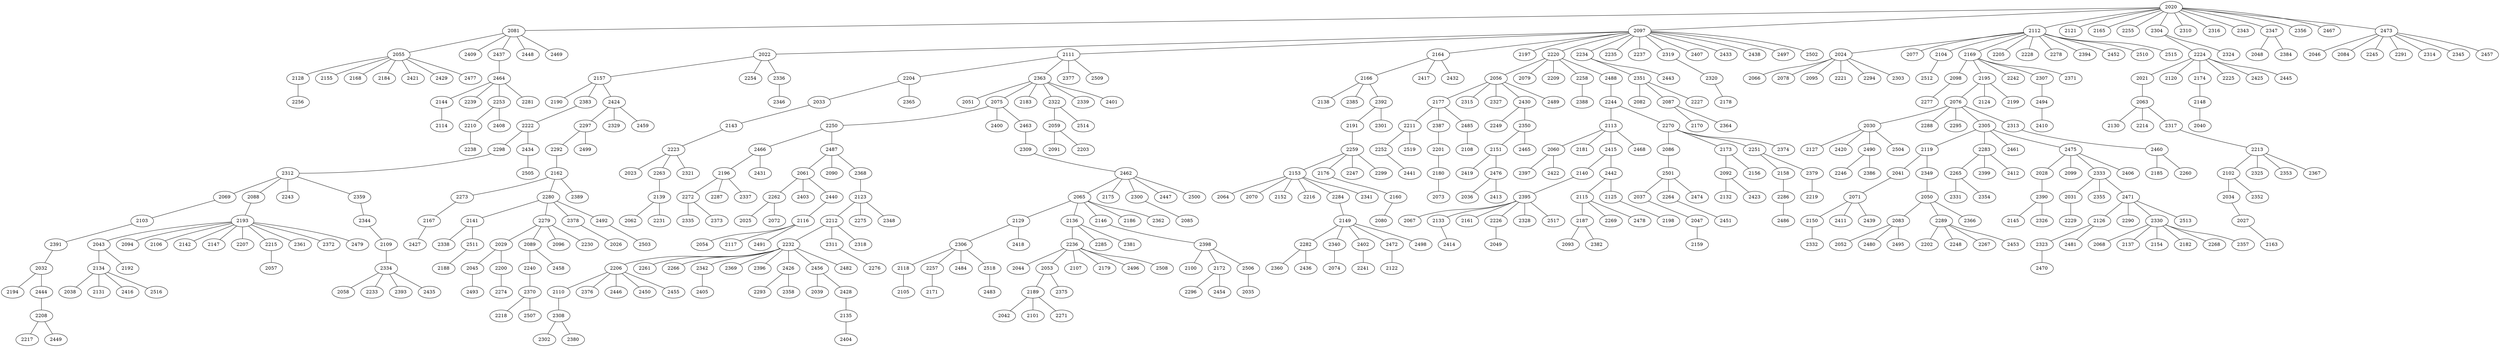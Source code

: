 graph {
    2020 [COORDINATE_X=0.824978080610904,COORDINATE_Y=0.19206804444143988,]
    2081 [COORDINATE_X=0.7980863003405518,COORDINATE_Y=0.14397339275324328,]
    2097 [COORDINATE_X=0.7326604422560642,COORDINATE_Y=0.16112506546091077,]
    2112 [COORDINATE_X=0.8864356554703315,COORDINATE_Y=0.2335740159374755,]
    2121 [COORDINATE_X=0.8019771681291734,COORDINATE_Y=0.19699986728417196,]
    2165 [COORDINATE_X=0.7904399886107976,COORDINATE_Y=0.14052757991329456,]
    2255 [COORDINATE_X=0.812473647774904,COORDINATE_Y=0.17187014926479927,]
    2304 [COORDINATE_X=0.840740278755387,COORDINATE_Y=0.2570955358284056,]
    2310 [COORDINATE_X=0.7319217818208607,COORDINATE_Y=0.1668819169422635,]
    2316 [COORDINATE_X=0.7739894974411128,COORDINATE_Y=0.1785312545446679,]
    2343 [COORDINATE_X=0.8438149243228766,COORDINATE_Y=0.1935512048927125,]
    2347 [COORDINATE_X=0.8287229625302525,COORDINATE_Y=0.1555577005806883,]
    2356 [COORDINATE_X=0.7568170906684136,COORDINATE_Y=0.16083629005874478,]
    2467 [COORDINATE_X=0.8376968661635453,COORDINATE_Y=0.2312944822603863,]
    2473 [COORDINATE_X=0.8651949931514337,COORDINATE_Y=0.11198656936052154,]
    2055 [COORDINATE_X=0.7495889515805438,COORDINATE_Y=0.08002410744349486,]
    2409 [COORDINATE_X=0.7625566693482122,COORDINATE_Y=0.11295226194239816,]
    2437 [COORDINATE_X=0.7104668926872901,COORDINATE_Y=0.1179910125751803,]
    2448 [COORDINATE_X=0.8724389600209349,COORDINATE_Y=0.08641667394317576,]
    2469 [COORDINATE_X=0.7388897771825154,COORDINATE_Y=0.06451952720956688,]
    2022 [COORDINATE_X=0.7285856011497909,COORDINATE_Y=0.2250503081632288,]
    2111 [COORDINATE_X=0.6787212561456472,COORDINATE_Y=0.2348378763589386,]
    2164 [COORDINATE_X=0.7277357032787173,COORDINATE_Y=0.26004807448546763,]
    2197 [COORDINATE_X=0.6927796122218604,COORDINATE_Y=0.13477397524041068,]
    2220 [COORDINATE_X=0.6409875939283305,COORDINATE_Y=0.19230079643563192,]
    2234 [COORDINATE_X=0.6687545612620834,COORDINATE_Y=0.08966909274992119,]
    2235 [COORDINATE_X=0.6714965832609352,COORDINATE_Y=0.229121489504875,]
    2237 [COORDINATE_X=0.7243481792000704,COORDINATE_Y=0.2316778845962607,]
    2319 [COORDINATE_X=0.6770958672362576,COORDINATE_Y=0.24094323826146635,]
    2407 [COORDINATE_X=0.671381937219831,COORDINATE_Y=0.13552339770735666,]
    2433 [COORDINATE_X=0.7042381124386381,COORDINATE_Y=0.19038818814835712,]
    2438 [COORDINATE_X=0.6464662244074917,COORDINATE_Y=0.11056989425541619,]
    2497 [COORDINATE_X=0.7206562119419904,COORDINATE_Y=0.2386730298724734,]
    2502 [COORDINATE_X=0.657881044008055,COORDINATE_Y=0.14577090604843013,]
    2024 [COORDINATE_X=0.9193702983636837,COORDINATE_Y=0.14780583271330505,]
    2077 [COORDINATE_X=0.9247600687477832,COORDINATE_Y=0.16271241865170882,]
    2104 [COORDINATE_X=0.9576065790507373,COORDINATE_Y=0.192007649269606,]
    2169 [COORDINATE_X=0.8866184271086263,COORDINATE_Y=0.32207371863680867,]
    2205 [COORDINATE_X=0.8883035070373305,COORDINATE_Y=0.31507478525026755,]
    2228 [COORDINATE_X=0.9622485287382397,COORDINATE_Y=0.18019088488382018,]
    2278 [COORDINATE_X=0.9194543157179103,COORDINATE_Y=0.3116129207267624,]
    2394 [COORDINATE_X=0.8923730528649175,COORDINATE_Y=0.2699235083363811,]
    2452 [COORDINATE_X=0.9803200256591658,COORDINATE_Y=0.22887126926449974,]
    2510 [COORDINATE_X=0.9366372492943286,COORDINATE_Y=0.31502784781483706,]
    2515 [COORDINATE_X=0.9452011183325024,COORDINATE_Y=0.20213692116963544,]
    2224 [COORDINATE_X=0.8375210251243578,COORDINATE_Y=0.35132661184357383,]
    2324 [COORDINATE_X=0.8268366768141723,COORDINATE_Y=0.3154937629914518,]
    2048 [COORDINATE_X=0.9134862654911599,COORDINATE_Y=0.11260098749216152,]
    2384 [COORDINATE_X=0.8709651504743371,COORDINATE_Y=0.07081109076094672,]
    2046 [COORDINATE_X=0.9067672588782476,COORDINATE_Y=0.07554046560107075,]
    2084 [COORDINATE_X=0.9143661657979018,COORDINATE_Y=0.09484266209094594,]
    2245 [COORDINATE_X=0.9241875254531143,COORDINATE_Y=0.0433887170154017,]
    2291 [COORDINATE_X=0.8092589591645191,COORDINATE_Y=0.029963265289712493,]
    2314 [COORDINATE_X=0.9454725079578753,COORDINATE_Y=0.11084565059555518,]
    2345 [COORDINATE_X=0.9371480819267477,COORDINATE_Y=0.09879664388980003,]
    2457 [COORDINATE_X=0.9408083314842931,COORDINATE_Y=0.1276388519948095,]
    2128 [COORDINATE_X=0.670535821713779,COORDINATE_Y=0.07965577741382435,]
    2155 [COORDINATE_X=0.7166287909924353,COORDINATE_Y=0.014075719313188295,]
    2168 [COORDINATE_X=0.6930657884437421,COORDINATE_Y=0.05514259460240645,]
    2184 [COORDINATE_X=0.7472174442627202,COORDINATE_Y=0.013106901861968168,]
    2421 [COORDINATE_X=0.6998359753320907,COORDINATE_Y=0.027336839616778574,]
    2429 [COORDINATE_X=0.7767956859445967,COORDINATE_Y=0.010436293895722981,]
    2477 [COORDINATE_X=0.7679670661333232,COORDINATE_Y=0.013605716786166733,]
    2464 [COORDINATE_X=0.6305958386067495,COORDINATE_Y=0.08409161236193097,]
    2157 [COORDINATE_X=0.6440169834402918,COORDINATE_Y=0.2761912664354531,]
    2254 [COORDINATE_X=0.6524868918784432,COORDINATE_Y=0.23888748153312744,]
    2336 [COORDINATE_X=0.6918275826673652,COORDINATE_Y=0.26643919603438104,]
    2204 [COORDINATE_X=0.6083181091676676,COORDINATE_Y=0.1966535316116842,]
    2363 [COORDINATE_X=0.6341879956941296,COORDINATE_Y=0.3027331876354612,]
    2377 [COORDINATE_X=0.6293412084078309,COORDINATE_Y=0.20455660334707382,]
    2509 [COORDINATE_X=0.621888715114721,COORDINATE_Y=0.16930751727037174,]
    2166 [COORDINATE_X=0.7299496178414101,COORDINATE_Y=0.3437333668513951,]
    2417 [COORDINATE_X=0.710771967618588,COORDINATE_Y=0.3380712740040672,]
    2432 [COORDINATE_X=0.7355709682306114,COORDINATE_Y=0.34454121818954986,]
    2056 [COORDINATE_X=0.5619602149248463,COORDINATE_Y=0.21342594931315428,]
    2079 [COORDINATE_X=0.5824303965073099,COORDINATE_Y=0.11706925466553131,]
    2209 [COORDINATE_X=0.5774176797378392,COORDINATE_Y=0.1249606601757497,]
    2258 [COORDINATE_X=0.5780383683763927,COORDINATE_Y=0.16560274659013074,]
    2488 [COORDINATE_X=0.5443026870371047,COORDINATE_Y=0.1691085561571427,]
    2351 [COORDINATE_X=0.5750337243289436,COORDINATE_Y=0.0650829333610573,]
    2443 [COORDINATE_X=0.5936610231029503,COORDINATE_Y=0.07504259516412126,]
    2320 [COORDINATE_X=0.6123327413293437,COORDINATE_Y=0.31200438121693286,]
    2066 [COORDINATE_X=0.9721361406234521,COORDINATE_Y=0.15188252089586562,]
    2078 [COORDINATE_X=0.975112849890651,COORDINATE_Y=0.1559556702570979,]
    2095 [COORDINATE_X=0.9896509584018748,COORDINATE_Y=0.17434698374728352,]
    2221 [COORDINATE_X=0.9961808051346207,COORDINATE_Y=0.08661826482757562,]
    2294 [COORDINATE_X=0.9838365799511791,COORDINATE_Y=0.15697681923902507,]
    2303 [COORDINATE_X=0.9799351549147223,COORDINATE_Y=0.08002580447437091,]
    2512 [COORDINATE_X=0.9988263542962584,COORDINATE_Y=0.2772943860079694,]
    2098 [COORDINATE_X=0.9509323135604847,COORDINATE_Y=0.32268881573910546,]
    2195 [COORDINATE_X=0.8736462093684094,COORDINATE_Y=0.4055396015180506,]
    2242 [COORDINATE_X=0.8252680788721742,COORDINATE_Y=0.37883673274025187,]
    2307 [COORDINATE_X=0.9248438319627494,COORDINATE_Y=0.37169769450931966,]
    2371 [COORDINATE_X=0.9559068635760724,COORDINATE_Y=0.36736779959742616,]
    2021 [COORDINATE_X=0.8046327078905522,COORDINATE_Y=0.4109154441545445,]
    2120 [COORDINATE_X=0.865380739084596,COORDINATE_Y=0.422589284913894,]
    2174 [COORDINATE_X=0.8177462638524035,COORDINATE_Y=0.4211122541531621,]
    2225 [COORDINATE_X=0.8117945306684896,COORDINATE_Y=0.4105703743728769,]
    2425 [COORDINATE_X=0.7839335132888486,COORDINATE_Y=0.407709912956142,]
    2445 [COORDINATE_X=0.8007850620338638,COORDINATE_Y=0.4096792409397755,]
    2256 [COORDINATE_X=0.5998775709474093,COORDINATE_Y=0.013077436470651183,]
    2144 [COORDINATE_X=0.5629737674554921,COORDINATE_Y=0.040469097190286685,]
    2239 [COORDINATE_X=0.5593518034602327,COORDINATE_Y=0.022126098842418895,]
    2253 [COORDINATE_X=0.5348788922185913,COORDINATE_Y=0.07382563149111365,]
    2281 [COORDINATE_X=0.5720402756432678,COORDINATE_Y=0.009181209497593268,]
    2190 [COORDINATE_X=0.5829650828504277,COORDINATE_Y=0.28376285831098413,]
    2383 [COORDINATE_X=0.6177054366096706,COORDINATE_Y=0.3285048967629355,]
    2424 [COORDINATE_X=0.6149568576196415,COORDINATE_Y=0.36268930029754654,]
    2346 [COORDINATE_X=0.7070356747739179,COORDINATE_Y=0.3618033752363473,]
    2033 [COORDINATE_X=0.5213764438677271,COORDINATE_Y=0.1852781675912285,]
    2365 [COORDINATE_X=0.538249590366366,COORDINATE_Y=0.15465490902766477,]
    2051 [COORDINATE_X=0.6766969030873455,COORDINATE_Y=0.3910263326401082,]
    2075 [COORDINATE_X=0.5599074885158237,COORDINATE_Y=0.3328115971988086,]
    2183 [COORDINATE_X=0.6735883934814837,COORDINATE_Y=0.3798345876727838,]
    2322 [COORDINATE_X=0.5986786057253212,COORDINATE_Y=0.3940314865907947,]
    2339 [COORDINATE_X=0.5703544119873446,COORDINATE_Y=0.3529620253871357,]
    2401 [COORDINATE_X=0.5716342499967126,COORDINATE_Y=0.35702082032562854,]
    2138 [COORDINATE_X=0.7034010748555694,COORDINATE_Y=0.4106842291773479,]
    2385 [COORDINATE_X=0.7508281632007164,COORDINATE_Y=0.4230812952965496,]
    2392 [COORDINATE_X=0.7092461610906629,COORDINATE_Y=0.42509837738879186,]
    2177 [COORDINATE_X=0.5034121341188309,COORDINATE_Y=0.23945193037276635,]
    2315 [COORDINATE_X=0.4820939657176433,COORDINATE_Y=0.24314297146197938,]
    2327 [COORDINATE_X=0.4990325054046555,COORDINATE_Y=0.2255389000421183,]
    2430 [COORDINATE_X=0.5001116080538001,COORDINATE_Y=0.14511754285030054,]
    2489 [COORDINATE_X=0.5059239230571521,COORDINATE_Y=0.2416845113693573,]
    2388 [COORDINATE_X=0.47892269835821377,COORDINATE_Y=0.15674822765633212,]
    2244 [COORDINATE_X=0.44913963164659476,COORDINATE_Y=0.18997467981954153,]
    2082 [COORDINATE_X=0.5347696726011039,COORDINATE_Y=0.012822933983689722,]
    2087 [COORDINATE_X=0.5187862716580359,COORDINATE_Y=0.011308212891990244,]
    2227 [COORDINATE_X=0.5498333050168887,COORDINATE_Y=0.00627721336841347,]
    2178 [COORDINATE_X=0.5856649543829612,COORDINATE_Y=0.4000013244308419,]
    2277 [COORDINATE_X=0.9280538933384765,COORDINATE_Y=0.41885692229419325,]
    2076 [COORDINATE_X=0.8612298579524386,COORDINATE_Y=0.49680975571047814,]
    2124 [COORDINATE_X=0.8290548754697986,COORDINATE_Y=0.4933753650252508,]
    2199 [COORDINATE_X=0.8373649001512411,COORDINATE_Y=0.4647302216154304,]
    2494 [COORDINATE_X=0.968700303697076,COORDINATE_Y=0.4504615561929628,]
    2063 [COORDINATE_X=0.7586065317469022,COORDINATE_Y=0.4889473925106942,]
    2148 [COORDINATE_X=0.8131245166984143,COORDINATE_Y=0.519683194921713,]
    2114 [COORDINATE_X=0.4847739835168271,COORDINATE_Y=0.01028691221690492,]
    2210 [COORDINATE_X=0.45210638731129127,COORDINATE_Y=0.07296594265192036,]
    2408 [COORDINATE_X=0.45213369541441983,COORDINATE_Y=0.04643912847047049,]
    2222 [COORDINATE_X=0.5433034300797694,COORDINATE_Y=0.38693706322982313,]
    2297 [COORDINATE_X=0.5861230461834364,COORDINATE_Y=0.43255012142911675,]
    2329 [COORDINATE_X=0.5610287282114994,COORDINATE_Y=0.42236188402177377,]
    2459 [COORDINATE_X=0.5547290563749049,COORDINATE_Y=0.4226269745305169,]
    2143 [COORDINATE_X=0.4678313169034418,COORDINATE_Y=0.2546066224423593,]
    2250 [COORDINATE_X=0.48808258757981415,COORDINATE_Y=0.39478925572590917,]
    2400 [COORDINATE_X=0.5154572270723401,COORDINATE_Y=0.3873239583051632,]
    2463 [COORDINATE_X=0.5073563773456553,COORDINATE_Y=0.4104198391158169,]
    2059 [COORDINATE_X=0.5240271609276614,COORDINATE_Y=0.45347001235695217,]
    2514 [COORDINATE_X=0.6149431055423307,COORDINATE_Y=0.4813484476152403,]
    2191 [COORDINATE_X=0.667164145496728,COORDINATE_Y=0.5072387698519762,]
    2301 [COORDINATE_X=0.7095730054458669,COORDINATE_Y=0.5153226446727224,]
    2211 [COORDINATE_X=0.416826696067659,COORDINATE_Y=0.19821867098524193,]
    2387 [COORDINATE_X=0.4603331074179161,COORDINATE_Y=0.30207867689360646,]
    2485 [COORDINATE_X=0.45090128646388683,COORDINATE_Y=0.29353210230594096,]
    2249 [COORDINATE_X=0.42979010409645557,COORDINATE_Y=0.13976316191801708,]
    2350 [COORDINATE_X=0.4170707375515902,COORDINATE_Y=0.16378127344623972,]
    2113 [COORDINATE_X=0.3794361452723968,COORDINATE_Y=0.12473545799682162,]
    2270 [COORDINATE_X=0.3606226069836491,COORDINATE_Y=0.149087683764331,]
    2170 [COORDINATE_X=0.43202166278054666,COORDINATE_Y=0.02241826134906555,]
    2364 [COORDINATE_X=0.4301356517402509,COORDINATE_Y=0.02089723790700382,]
    2030 [COORDINATE_X=0.9463960353692916,COORDINATE_Y=0.5440350337277075,]
    2288 [COORDINATE_X=0.8266817045837695,COORDINATE_Y=0.5394980804364755,]
    2295 [COORDINATE_X=0.9124782169807109,COORDINATE_Y=0.542311044739242,]
    2305 [COORDINATE_X=0.8744669885610336,COORDINATE_Y=0.5930090546575778,]
    2313 [COORDINATE_X=0.9097398381712402,COORDINATE_Y=0.5786660457742073,]
    2410 [COORDINATE_X=0.9716420650819829,COORDINATE_Y=0.532733605653151,]
    2130 [COORDINATE_X=0.7041617254625185,COORDINATE_Y=0.5718327276098637,]
    2214 [COORDINATE_X=0.6857002550851914,COORDINATE_Y=0.5286174268065835,]
    2317 [COORDINATE_X=0.7489436235461754,COORDINATE_Y=0.5761817833232508,]
    2040 [COORDINATE_X=0.7645470921852321,COORDINATE_Y=0.5984156720705317,]
    2238 [COORDINATE_X=0.390336667180356,COORDINATE_Y=0.06472154302695654,]
    2298 [COORDINATE_X=0.49120281909751906,COORDINATE_Y=0.45095344607763144,]
    2434 [COORDINATE_X=0.4747900052361749,COORDINATE_Y=0.4153789044196612,]
    2292 [COORDINATE_X=0.5603890060273695,COORDINATE_Y=0.5137821725239461,]
    2499 [COORDINATE_X=0.5925421771541141,COORDINATE_Y=0.5116016001653947,]
    2223 [COORDINATE_X=0.40700586451820775,COORDINATE_Y=0.3228083798677853,]
    2466 [COORDINATE_X=0.407710263210039,COORDINATE_Y=0.3863344090761047,]
    2487 [COORDINATE_X=0.3892954569119035,COORDINATE_Y=0.3960333609999004,]
    2309 [COORDINATE_X=0.4731259098048862,COORDINATE_Y=0.5002825638052132,]
    2091 [COORDINATE_X=0.4771636435216501,COORDINATE_Y=0.5058275370759117,]
    2203 [COORDINATE_X=0.49435628584293523,COORDINATE_Y=0.5153014341036158,]
    2259 [COORDINATE_X=0.6469156182502985,COORDINATE_Y=0.5775721622970367,]
    2252 [COORDINATE_X=0.3510950601013435,COORDINATE_Y=0.156712750960039,]
    2519 [COORDINATE_X=0.341028960794418,COORDINATE_Y=0.16600015592722184,]
    2201 [COORDINATE_X=0.3702086825990848,COORDINATE_Y=0.32235887877930103,]
    2108 [COORDINATE_X=0.3513995930459036,COORDINATE_Y=0.2917489125469921,]
    2151 [COORDINATE_X=0.3226779743379613,COORDINATE_Y=0.13859499118074026,]
    2465 [COORDINATE_X=0.32606811762957133,COORDINATE_Y=0.1427524027896221,]
    2060 [COORDINATE_X=0.3214393168443598,COORDINATE_Y=0.043835965777904495,]
    2181 [COORDINATE_X=0.3231400815209554,COORDINATE_Y=0.1116434139278828,]
    2415 [COORDINATE_X=0.2943882071073407,COORDINATE_Y=0.07456601276168129,]
    2468 [COORDINATE_X=0.3046269853557271,COORDINATE_Y=0.09982958423221511,]
    2086 [COORDINATE_X=0.32535701516213644,COORDINATE_Y=0.23937866933366836,]
    2173 [COORDINATE_X=0.3093586783932054,COORDINATE_Y=0.21568681082377972,]
    2251 [COORDINATE_X=0.26824166311141706,COORDINATE_Y=0.13065343952227038,]
    2374 [COORDINATE_X=0.2734913094336705,COORDINATE_Y=0.17651324217602882,]
    2127 [COORDINATE_X=0.934123848502205,COORDINATE_Y=0.568334651202897,]
    2420 [COORDINATE_X=0.8879011276889691,COORDINATE_Y=0.5999265916951169,]
    2490 [COORDINATE_X=0.9422357864314962,COORDINATE_Y=0.61875736838149,]
    2504 [COORDINATE_X=0.9518090696206717,COORDINATE_Y=0.5572283451808051,]
    2119 [COORDINATE_X=0.8597003379519497,COORDINATE_Y=0.6358520089729166,]
    2283 [COORDINATE_X=0.8974993207765332,COORDINATE_Y=0.6628230253838752,]
    2461 [COORDINATE_X=0.8507054342965659,COORDINATE_Y=0.6489746913488144,]
    2475 [COORDINATE_X=0.8772459640916863,COORDINATE_Y=0.6889606158199371,]
    2460 [COORDINATE_X=0.9659265302596627,COORDINATE_Y=0.65479553733687,]
    2213 [COORDINATE_X=0.736604912870442,COORDINATE_Y=0.6738703607555897,]
    2312 [COORDINATE_X=0.404689153567767,COORDINATE_Y=0.4729635706094265,]
    2505 [COORDINATE_X=0.3908769266069748,COORDINATE_Y=0.43116712209442265,]
    2162 [COORDINATE_X=0.5365611358623938,COORDINATE_Y=0.5933349468495083,]
    2023 [COORDINATE_X=0.32848975166142425,COORDINATE_Y=0.2685191968375691,]
    2263 [COORDINATE_X=0.33894543702938307,COORDINATE_Y=0.30498051383595504,]
    2321 [COORDINATE_X=0.3705177256773653,COORDINATE_Y=0.3975043541647013,]
    2196 [COORDINATE_X=0.3212359613768765,COORDINATE_Y=0.42750297487899047,]
    2431 [COORDINATE_X=0.33424404057446333,COORDINATE_Y=0.43019962632862285,]
    2061 [COORDINATE_X=0.2976293653229751,COORDINATE_Y=0.39857731176794853,]
    2090 [COORDINATE_X=0.3798652759830533,COORDINATE_Y=0.4904154833929236,]
    2368 [COORDINATE_X=0.33656998380106495,COORDINATE_Y=0.4706443859152508,]
    2462 [COORDINATE_X=0.40398339100660796,COORDINATE_Y=0.5615576555945058,]
    2153 [COORDINATE_X=0.6410996809109227,COORDINATE_Y=0.6686527422056547,]
    2176 [COORDINATE_X=0.6161429268995382,COORDINATE_Y=0.6661931313940355,]
    2247 [COORDINATE_X=0.6297546998761057,COORDINATE_Y=0.6730853593433868,]
    2299 [COORDINATE_X=0.6244543034215033,COORDINATE_Y=0.6582828047587126,]
    2441 [COORDINATE_X=0.3221820972147792,COORDINATE_Y=0.24830181726315448,]
    2180 [COORDINATE_X=0.2948679731445205,COORDINATE_Y=0.2860887140577879,]
    2419 [COORDINATE_X=0.26877939951020136,COORDINATE_Y=0.060148841471204806,]
    2476 [COORDINATE_X=0.2535519536756672,COORDINATE_Y=0.09365937036324645,]
    2397 [COORDINATE_X=0.26711744626959844,COORDINATE_Y=0.0074938330981206835,]
    2422 [COORDINATE_X=0.2535307102558729,COORDINATE_Y=0.004710103311630909,]
    2140 [COORDINATE_X=0.2216350333481315,COORDINATE_Y=0.13128737417563818,]
    2442 [COORDINATE_X=0.19911502952453808,COORDINATE_Y=0.10146216286244913,]
    2501 [COORDINATE_X=0.23340273607341222,COORDINATE_Y=0.22607237552707649,]
    2092 [COORDINATE_X=0.22224398858561023,COORDINATE_Y=0.20382133190374208,]
    2156 [COORDINATE_X=0.23427163483654267,COORDINATE_Y=0.1949176016040396,]
    2158 [COORDINATE_X=0.18037276948181613,COORDINATE_Y=0.10824550158845547,]
    2379 [COORDINATE_X=0.19413811975179263,COORDINATE_Y=0.18628434291011964,]
    2246 [COORDINATE_X=0.9675722469570452,COORDINATE_Y=0.7025084333919243,]
    2386 [COORDINATE_X=0.9477805102502679,COORDINATE_Y=0.6955852233534655,]
    2041 [COORDINATE_X=0.9156319295447706,COORDINATE_Y=0.7169278809843305,]
    2349 [COORDINATE_X=0.8746320012734154,COORDINATE_Y=0.732054396979808,]
    2265 [COORDINATE_X=0.9514834888033623,COORDINATE_Y=0.7293435343008347,]
    2399 [COORDINATE_X=0.9377450776394938,COORDINATE_Y=0.7265017301907403,]
    2412 [COORDINATE_X=0.8970327537149655,COORDINATE_Y=0.7432013549308828,]
    2028 [COORDINATE_X=0.9371322436412001,COORDINATE_Y=0.7586827979953883,]
    2099 [COORDINATE_X=0.8843114333319112,COORDINATE_Y=0.7771719307345816,]
    2333 [COORDINATE_X=0.8282818282136644,COORDINATE_Y=0.7624049015284697,]
    2406 [COORDINATE_X=0.9545950212841307,COORDINATE_Y=0.747414020656817,]
    2185 [COORDINATE_X=0.9951881209147085,COORDINATE_Y=0.7438924018619821,]
    2260 [COORDINATE_X=0.9801297618923709,COORDINATE_Y=0.7240832731591091,]
    2102 [COORDINATE_X=0.6831513615559923,COORDINATE_Y=0.7284153247126268,]
    2325 [COORDINATE_X=0.7129559439099508,COORDINATE_Y=0.7519950088726588,]
    2353 [COORDINATE_X=0.7828261163114505,COORDINATE_Y=0.7601599826927566,]
    2367 [COORDINATE_X=0.682086958863497,COORDINATE_Y=0.671803458393235,]
    2069 [COORDINATE_X=0.3444109852813264,COORDINATE_Y=0.4958980797216148,]
    2088 [COORDINATE_X=0.315584634616889,COORDINATE_Y=0.48655566273732365,]
    2243 [COORDINATE_X=0.3592500340444218,COORDINATE_Y=0.49711910570123563,]
    2359 [COORDINATE_X=0.3679490575772294,COORDINATE_Y=0.536975982369055,]
    2273 [COORDINATE_X=0.5632752501617765,COORDINATE_Y=0.6602105974711165,]
    2280 [COORDINATE_X=0.5161410534431722,COORDINATE_Y=0.6813167425132611,]
    2389 [COORDINATE_X=0.445399326406273,COORDINATE_Y=0.6181618848948651,]
    2139 [COORDINATE_X=0.27389403389021627,COORDINATE_Y=0.37812357260009133,]
    2272 [COORDINATE_X=0.27117578140560783,COORDINATE_Y=0.4648034480006824,]
    2287 [COORDINATE_X=0.2950565267936721,COORDINATE_Y=0.46768742793128626,]
    2337 [COORDINATE_X=0.277316386105269,COORDINATE_Y=0.44508162057217493,]
    2262 [COORDINATE_X=0.21760554460680515,COORDINATE_Y=0.35158776986536955,]
    2403 [COORDINATE_X=0.21259499029565776,COORDINATE_Y=0.34989134408319134,]
    2440 [COORDINATE_X=0.21111075842521232,COORDINATE_Y=0.3604536066768107,]
    2123 [COORDINATE_X=0.2867828808495232,COORDINATE_Y=0.5362276782920424,]
    2065 [COORDINATE_X=0.3375718317209918,COORDINATE_Y=0.6264984206780716,]
    2175 [COORDINATE_X=0.33999981150725556,COORDINATE_Y=0.6106505850212702,]
    2300 [COORDINATE_X=0.393684818057513,COORDINATE_Y=0.638507944535481,]
    2447 [COORDINATE_X=0.3903896445602729,COORDINATE_Y=0.613069363116518,]
    2500 [COORDINATE_X=0.3832635732559597,COORDINATE_Y=0.5984047458491581,]
    2064 [COORDINATE_X=0.5709891998536859,COORDINATE_Y=0.7083834215201172,]
    2070 [COORDINATE_X=0.6104804996136746,COORDINATE_Y=0.7326123449338835,]
    2152 [COORDINATE_X=0.635766703640817,COORDINATE_Y=0.7367557441026571,]
    2216 [COORDINATE_X=0.5563763301317516,COORDINATE_Y=0.6953916433089654,]
    2284 [COORDINATE_X=0.5918860281214072,COORDINATE_Y=0.722135579869709,]
    2341 [COORDINATE_X=0.6419924065810595,COORDINATE_Y=0.7239414295468886,]
    2160 [COORDINATE_X=0.5495077465481918,COORDINATE_Y=0.7114042562678554,]
    2073 [COORDINATE_X=0.21021951446973164,COORDINATE_Y=0.32945938247441975,]
    2036 [COORDINATE_X=0.15517652764401935,COORDINATE_Y=0.08000031413211828,]
    2413 [COORDINATE_X=0.16194316231684258,COORDINATE_Y=0.09363613546229654,]
    2395 [COORDINATE_X=0.12869655754398368,COORDINATE_Y=0.12356959240510212,]
    2115 [COORDINATE_X=0.13081639312959614,COORDINATE_Y=0.17345304771667192,]
    2125 [COORDINATE_X=0.1474724610335697,COORDINATE_Y=0.01912285123974633,]
    2037 [COORDINATE_X=0.15510270131191106,COORDINATE_Y=0.28692261901546423,]
    2264 [COORDINATE_X=0.14066144684819037,COORDINATE_Y=0.24395181258893028,]
    2474 [COORDINATE_X=0.16967165862522138,COORDINATE_Y=0.24320081487094103,]
    2132 [COORDINATE_X=0.13089053173601928,COORDINATE_Y=0.24090318968396773,]
    2423 [COORDINATE_X=0.1286182989718031,COORDINATE_Y=0.21134632839026046,]
    2286 [COORDINATE_X=0.09198657397143706,COORDINATE_Y=0.13396844406229436,]
    2219 [COORDINATE_X=0.11880536796039332,COORDINATE_Y=0.21719923230812277,]
    2071 [COORDINATE_X=0.9354592028565029,COORDINATE_Y=0.80392747439254,]
    2050 [COORDINATE_X=0.9139382474915363,COORDINATE_Y=0.8179550831229371,]
    2331 [COORDINATE_X=0.9878035696869447,COORDINATE_Y=0.8017305568420975,]
    2354 [COORDINATE_X=0.9831043162291447,COORDINATE_Y=0.8096348026443234,]
    2390 [COORDINATE_X=0.9238537970513058,COORDINATE_Y=0.8424300767769776,]
    2031 [COORDINATE_X=0.7641535210428945,COORDINATE_Y=0.7936752816867327,]
    2355 [COORDINATE_X=0.7670944332370524,COORDINATE_Y=0.7902296807541818,]
    2471 [COORDINATE_X=0.7908655411969314,COORDINATE_Y=0.8500595260508643,]
    2034 [COORDINATE_X=0.6708390656111997,COORDINATE_Y=0.7876348598470063,]
    2352 [COORDINATE_X=0.7137690826477228,COORDINATE_Y=0.7847903873627166,]
    2103 [COORDINATE_X=0.2901446454259673,COORDINATE_Y=0.5693072301128792,]
    2193 [COORDINATE_X=0.22879659177850498,COORDINATE_Y=0.5062658727950423,]
    2344 [COORDINATE_X=0.2804703272992296,COORDINATE_Y=0.5849073516233475,]
    2167 [COORDINATE_X=0.5294810739961983,COORDINATE_Y=0.7280500878893376,]
    2141 [COORDINATE_X=0.5525246364020814,COORDINATE_Y=0.7673345191938784,]
    2279 [COORDINATE_X=0.5297932739868026,COORDINATE_Y=0.7704025889532534,]
    2378 [COORDINATE_X=0.5048204571537274,COORDINATE_Y=0.7601122202100061,]
    2492 [COORDINATE_X=0.4487114257378402,COORDINATE_Y=0.6985724875761515,]
    2062 [COORDINATE_X=0.19158167486189182,COORDINATE_Y=0.33123509899287873,]
    2231 [COORDINATE_X=0.2103562608120686,COORDINATE_Y=0.34086349285908135,]
    2335 [COORDINATE_X=0.2210384929525291,COORDINATE_Y=0.525159273306915,]
    2373 [COORDINATE_X=0.1940416801183562,COORDINATE_Y=0.4921209792802492,]
    2025 [COORDINATE_X=0.17244273069664562,COORDINATE_Y=0.4251949464358784,]
    2072 [COORDINATE_X=0.1665293585856552,COORDINATE_Y=0.32629133038165437,]
    2116 [COORDINATE_X=0.12645565003236148,COORDINATE_Y=0.40827500972997166,]
    2212 [COORDINATE_X=0.21680902507625288,COORDINATE_Y=0.6009017308841025,]
    2275 [COORDINATE_X=0.24498355498108482,COORDINATE_Y=0.5749815284192245,]
    2348 [COORDINATE_X=0.3110493728327456,COORDINATE_Y=0.6210786952193491,]
    2129 [COORDINATE_X=0.3273591164264795,COORDINATE_Y=0.6375826333088627,]
    2136 [COORDINATE_X=0.34093093255891027,COORDINATE_Y=0.7081584536502004,]
    2146 [COORDINATE_X=0.36676310663991984,COORDINATE_Y=0.7182965431257509,]
    2186 [COORDINATE_X=0.3232452601765603,COORDINATE_Y=0.6862254949628753,]
    2362 [COORDINATE_X=0.376132178822298,COORDINATE_Y=0.6998942109577821,]
    2085 [COORDINATE_X=0.39424924560778385,COORDINATE_Y=0.7178430006943911,]
    2149 [COORDINATE_X=0.5423445501236892,COORDINATE_Y=0.8061743952656614,]
    2080 [COORDINATE_X=0.5105451021039489,COORDINATE_Y=0.8031199821213756,]
    2067 [COORDINATE_X=0.04940849288411853,COORDINATE_Y=0.12733078883789173,]
    2133 [COORDINATE_X=0.08856209121669978,COORDINATE_Y=0.1704785001800504,]
    2161 [COORDINATE_X=0.05262299836675299,COORDINATE_Y=0.11274711216798539,]
    2226 [COORDINATE_X=0.06568944864998727,COORDINATE_Y=0.17453643890983817,]
    2328 [COORDINATE_X=0.06221462700487135,COORDINATE_Y=0.1794244163267107,]
    2517 [COORDINATE_X=0.06757378504993328,COORDINATE_Y=0.1392397035467392,]
    2187 [COORDINATE_X=0.0936177858738898,COORDINATE_Y=0.2564382218401642,]
    2269 [COORDINATE_X=0.038391202572042205,COORDINATE_Y=0.19559609200645633,]
    2478 [COORDINATE_X=0.07009414318611751,COORDINATE_Y=0.24617091125189738,]
    2198 [COORDINATE_X=0.059434476105566514,COORDINATE_Y=0.018586951394515716,]
    2047 [COORDINATE_X=0.09593752508568643,COORDINATE_Y=0.32658096395838143,]
    2451 [COORDINATE_X=0.051104266948242105,COORDINATE_Y=0.28133105868083197,]
    2486 [COORDINATE_X=0.020118364738734185,COORDINATE_Y=0.13774765494597474,]
    2150 [COORDINATE_X=0.9975562735409271,COORDINATE_Y=0.8622962729575311,]
    2411 [COORDINATE_X=0.9891017020214691,COORDINATE_Y=0.8684496245588065,]
    2439 [COORDINATE_X=0.9974476688569461,COORDINATE_Y=0.8566696459272528,]
    2083 [COORDINATE_X=0.8433160123908685,COORDINATE_Y=0.8722639953861367,]
    2289 [COORDINATE_X=0.9284204967204779,COORDINATE_Y=0.916281339947297,]
    2366 [COORDINATE_X=0.8684023810078355,COORDINATE_Y=0.8965004262818197,]
    2145 [COORDINATE_X=0.9113090223456708,COORDINATE_Y=0.9313299743746561,]
    2326 [COORDINATE_X=0.9071041338905368,COORDINATE_Y=0.9325748692980967,]
    2229 [COORDINATE_X=0.7802044169517003,COORDINATE_Y=0.8707637458668144,]
    2126 [COORDINATE_X=0.8125468357958249,COORDINATE_Y=0.9429199871999954,]
    2290 [COORDINATE_X=0.8300196034432769,COORDINATE_Y=0.9228489123281607,]
    2330 [COORDINATE_X=0.7405206947969366,COORDINATE_Y=0.9292296557011138,]
    2513 [COORDINATE_X=0.7594427585722907,COORDINATE_Y=0.9256169090192922,]
    2027 [COORDINATE_X=0.6666776817866685,COORDINATE_Y=0.8639350343509202,]
    2391 [COORDINATE_X=0.22049930493937453,COORDINATE_Y=0.6177676428043886,]
    2043 [COORDINATE_X=0.15612287336396735,COORDINATE_Y=0.5066007312890596,]
    2094 [COORDINATE_X=0.17238917049297886,COORDINATE_Y=0.5155323163724757,]
    2106 [COORDINATE_X=0.139998027415573,COORDINATE_Y=0.4784846449911946,]
    2142 [COORDINATE_X=0.18985930520501004,COORDINATE_Y=0.594331676380872,]
    2147 [COORDINATE_X=0.1553098180810596,COORDINATE_Y=0.52044340485753,]
    2207 [COORDINATE_X=0.1510241141190215,COORDINATE_Y=0.45861831899593686,]
    2215 [COORDINATE_X=0.13596303246094732,COORDINATE_Y=0.5210429421948157,]
    2361 [COORDINATE_X=0.15926576835386275,COORDINATE_Y=0.46453993592887366,]
    2372 [COORDINATE_X=0.1535837951293233,COORDINATE_Y=0.5233883872828002,]
    2479 [COORDINATE_X=0.18347447853238508,COORDINATE_Y=0.5579557990382167,]
    2109 [COORDINATE_X=0.20404453448163673,COORDINATE_Y=0.6259525852659183,]
    2427 [COORDINATE_X=0.5337813298459448,COORDINATE_Y=0.8216931478094668,]
    2338 [COORDINATE_X=0.5138996539355218,COORDINATE_Y=0.8391627429994933,]
    2511 [COORDINATE_X=0.48216608121722115,COORDINATE_Y=0.823663680367877,]
    2029 [COORDINATE_X=0.46962762743316167,COORDINATE_Y=0.8501617626367994,]
    2089 [COORDINATE_X=0.4371933659973182,COORDINATE_Y=0.8022753005879167,]
    2096 [COORDINATE_X=0.45235922904334913,COORDINATE_Y=0.8301690853860221,]
    2230 [COORDINATE_X=0.4437483106822614,COORDINATE_Y=0.8038796235990261,]
    2026 [COORDINATE_X=0.4248310547801908,COORDINATE_Y=0.7561045620050066,]
    2503 [COORDINATE_X=0.3799433156657004,COORDINATE_Y=0.7561739270466411,]
    2054 [COORDINATE_X=0.04086131103996127,COORDINATE_Y=0.45916570133770684,]
    2117 [COORDINATE_X=0.0500992130432838,COORDINATE_Y=0.4086729348201399,]
    2491 [COORDINATE_X=0.06571627217699694,COORDINATE_Y=0.44857943580363113,]
    2232 [COORDINATE_X=0.18914988392388055,COORDINATE_Y=0.6954155409470348,]
    2311 [COORDINATE_X=0.1657150419370217,COORDINATE_Y=0.6561997781338254,]
    2318 [COORDINATE_X=0.16748419098837952,COORDINATE_Y=0.6270144263077476,]
    2306 [COORDINATE_X=0.304701846810034,COORDINATE_Y=0.7255626227375535,]
    2418 [COORDINATE_X=0.3030644188052799,COORDINATE_Y=0.7241287325075715,]
    2236 [COORDINATE_X=0.2704201055448653,COORDINATE_Y=0.761543636772498,]
    2285 [COORDINATE_X=0.28617953801154605,COORDINATE_Y=0.7508715060653893,]
    2381 [COORDINATE_X=0.2666923955107695,COORDINATE_Y=0.750341941179396,]
    2398 [COORDINATE_X=0.34672059089267093,COORDINATE_Y=0.8157679778078952,]
    2282 [COORDINATE_X=0.5497262963086312,COORDINATE_Y=0.8708794148957747,]
    2340 [COORDINATE_X=0.5287411702699901,COORDINATE_Y=0.8729708806835175,]
    2402 [COORDINATE_X=0.4840289731448326,COORDINATE_Y=0.8844666615719207,]
    2472 [COORDINATE_X=0.5276395420235042,COORDINATE_Y=0.9004583420163862,]
    2498 [COORDINATE_X=0.5038685209015868,COORDINATE_Y=0.877857929886152,]
    2414 [COORDINATE_X=0.016677266640919175,COORDINATE_Y=0.22302405471124043,]
    2049 [COORDINATE_X=0.01178314467713737,COORDINATE_Y=0.25237272793001875,]
    2093 [COORDINATE_X=0.014596007300513691,COORDINATE_Y=0.31605735808433644,]
    2382 [COORDINATE_X=0.010150018101470426,COORDINATE_Y=0.3076493382964953,]
    2159 [COORDINATE_X=0.017047912563227907,COORDINATE_Y=0.3348478906290947,]
    2332 [COORDINATE_X=0.9893339046735716,COORDINATE_Y=0.9402426178743055,]
    2052 [COORDINATE_X=0.8357914217878142,COORDINATE_Y=0.9604024218427116,]
    2480 [COORDINATE_X=0.8660500207954221,COORDINATE_Y=0.9642347290110653,]
    2495 [COORDINATE_X=0.8903394545388578,COORDINATE_Y=0.9503629170362863,]
    2202 [COORDINATE_X=0.9585559552983608,COORDINATE_Y=0.9805569392644448,]
    2248 [COORDINATE_X=0.9475259603660946,COORDINATE_Y=0.9916798940487209,]
    2267 [COORDINATE_X=0.9274949634716618,COORDINATE_Y=0.9666156193339486,]
    2453 [COORDINATE_X=0.986154432802497,COORDINATE_Y=0.9787732154456185,]
    2323 [COORDINATE_X=0.717783144932107,COORDINATE_Y=0.9735859779390472,]
    2481 [COORDINATE_X=0.7411773769856114,COORDINATE_Y=0.9830494518291302,]
    2068 [COORDINATE_X=0.6635076470631021,COORDINATE_Y=0.986703256429288,]
    2137 [COORDINATE_X=0.7033257956550639,COORDINATE_Y=0.9913665367300161,]
    2154 [COORDINATE_X=0.7114719084158498,COORDINATE_Y=0.9619006814517091,]
    2182 [COORDINATE_X=0.6463524116997582,COORDINATE_Y=0.9049325908266687,]
    2268 [COORDINATE_X=0.6811979817928204,COORDINATE_Y=0.9633992834855294,]
    2357 [COORDINATE_X=0.6678714935601053,COORDINATE_Y=0.9738849562417313,]
    2163 [COORDINATE_X=0.6001437922419677,COORDINATE_Y=0.9247500461151568,]
    2032 [COORDINATE_X=0.16925941016012225,COORDINATE_Y=0.6932585557558889,]
    2134 [COORDINATE_X=0.08904400379294308,COORDINATE_Y=0.567108127132052,]
    2192 [COORDINATE_X=0.09965116138718633,COORDINATE_Y=0.5669338396445023,]
    2057 [COORDINATE_X=0.06842634654183821,COORDINATE_Y=0.5796717525789976,]
    2334 [COORDINATE_X=0.11805680911508254,COORDINATE_Y=0.6704565574160838,]
    2188 [COORDINATE_X=0.41281028360001326,COORDINATE_Y=0.8497554031431119,]
    2045 [COORDINATE_X=0.39592702366939625,COORDINATE_Y=0.8787839337068971,]
    2200 [COORDINATE_X=0.5132807119073658,COORDINATE_Y=0.9396337763379785,]
    2240 [COORDINATE_X=0.3405493461346445,COORDINATE_Y=0.8243292152602638,]
    2458 [COORDINATE_X=0.365502195220883,COORDINATE_Y=0.8445613778911157,]
    2206 [COORDINATE_X=0.18114864520416418,COORDINATE_Y=0.7595300528803938,]
    2261 [COORDINATE_X=0.20832669662804104,COORDINATE_Y=0.7711909169313713,]
    2266 [COORDINATE_X=0.1080609681205702,COORDINATE_Y=0.6577910666865432,]
    2342 [COORDINATE_X=0.0912521644306652,COORDINATE_Y=0.6883934669590317,]
    2369 [COORDINATE_X=0.17458569250776712,COORDINATE_Y=0.7424792152978017,]
    2396 [COORDINATE_X=0.11131113565734074,COORDINATE_Y=0.7011283818014897,]
    2426 [COORDINATE_X=0.11709460558789497,COORDINATE_Y=0.7230910851809197,]
    2456 [COORDINATE_X=0.13809088833895977,COORDINATE_Y=0.7707007113635524,]
    2482 [COORDINATE_X=0.10437260321865938,COORDINATE_Y=0.6717065352215598,]
    2276 [COORDINATE_X=0.08820891579229517,COORDINATE_Y=0.6566626627529291,]
    2118 [COORDINATE_X=0.2623391566758877,COORDINATE_Y=0.8008641722233407,]
    2257 [COORDINATE_X=0.28651737008426914,COORDINATE_Y=0.8146353336257681,]
    2484 [COORDINATE_X=0.25624846732780016,COORDINATE_Y=0.786256181669448,]
    2518 [COORDINATE_X=0.251274099132177,COORDINATE_Y=0.7978651704849441,]
    2044 [COORDINATE_X=0.22606775506216537,COORDINATE_Y=0.7997033027705132,]
    2053 [COORDINATE_X=0.23481266427256053,COORDINATE_Y=0.8416005037605723,]
    2107 [COORDINATE_X=0.2496681761773819,COORDINATE_Y=0.8342865137900609,]
    2179 [COORDINATE_X=0.3043308864323071,COORDINATE_Y=0.8375158359197488,]
    2496 [COORDINATE_X=0.2011630576091643,COORDINATE_Y=0.8302554267170654,]
    2508 [COORDINATE_X=0.21749238645269886,COORDINATE_Y=0.8011306863407912,]
    2100 [COORDINATE_X=0.33415078100660134,COORDINATE_Y=0.8751812187484976,]
    2172 [COORDINATE_X=0.33391178960787293,COORDINATE_Y=0.8872212686181867,]
    2506 [COORDINATE_X=0.2708234180397825,COORDINATE_Y=0.8738605895833564,]
    2360 [COORDINATE_X=0.5842373001110504,COORDINATE_Y=0.9525002058191236,]
    2436 [COORDINATE_X=0.5394696313761194,COORDINATE_Y=0.9641586162030185,]
    2074 [COORDINATE_X=0.4782437583199146,COORDINATE_Y=0.9541969462427564,]
    2241 [COORDINATE_X=0.49356700964316225,COORDINATE_Y=0.9794835521324895,]
    2122 [COORDINATE_X=0.5853721279291334,COORDINATE_Y=0.970048169950687,]
    2470 [COORDINATE_X=0.6301816022899299,COORDINATE_Y=0.9696831450802952,]
    2194 [COORDINATE_X=0.0840389216480325,COORDINATE_Y=0.7292342243355828,]
    2444 [COORDINATE_X=0.11748824397139312,COORDINATE_Y=0.7664054161764673,]
    2038 [COORDINATE_X=0.009646745438457782,COORDINATE_Y=0.6206720690668469,]
    2131 [COORDINATE_X=0.06629090498884582,COORDINATE_Y=0.6340438306355091,]
    2416 [COORDINATE_X=0.03527115407484449,COORDINATE_Y=0.5711821461047752,]
    2516 [COORDINATE_X=0.05784588195154683,COORDINATE_Y=0.6523016001746322,]
    2058 [COORDINATE_X=0.061188849036988735,COORDINATE_Y=0.6839895669108847,]
    2233 [COORDINATE_X=0.06123741616262479,COORDINATE_Y=0.7266068176857989,]
    2393 [COORDINATE_X=0.04441770274010104,COORDINATE_Y=0.6801105389262685,]
    2435 [COORDINATE_X=0.03395558019069067,COORDINATE_Y=0.7193630372271368,]
    2493 [COORDINATE_X=0.3893198821477186,COORDINATE_Y=0.9607783226712328,]
    2274 [COORDINATE_X=0.4789910507999202,COORDINATE_Y=0.998122964669838,]
    2370 [COORDINATE_X=0.2928881444631035,COORDINATE_Y=0.9080426573130982,]
    2110 [COORDINATE_X=0.12946008505711148,COORDINATE_Y=0.8259159948912187,]
    2376 [COORDINATE_X=0.12288040530157662,COORDINATE_Y=0.8154876421163393,]
    2446 [COORDINATE_X=0.11205200011067207,COORDINATE_Y=0.8119346440011168,]
    2450 [COORDINATE_X=0.18865462554759171,COORDINATE_Y=0.8383670457327168,]
    2455 [COORDINATE_X=0.15295362367586873,COORDINATE_Y=0.794113033016684,]
    2405 [COORDINATE_X=0.02348299210278426,COORDINATE_Y=0.7320262366942841,]
    2293 [COORDINATE_X=0.08869660327670581,COORDINATE_Y=0.8076511400312328,]
    2358 [COORDINATE_X=0.08175402347985328,COORDINATE_Y=0.8039820842072938,]
    2039 [COORDINATE_X=0.10849045042003702,COORDINATE_Y=0.8522338663326591,]
    2428 [COORDINATE_X=0.13824643510421053,COORDINATE_Y=0.8658590269058071,]
    2105 [COORDINATE_X=0.24618298837390495,COORDINATE_Y=0.8692028581735658,]
    2171 [COORDINATE_X=0.2640341290170176,COORDINATE_Y=0.9078751097272965,]
    2483 [COORDINATE_X=0.18992722468396994,COORDINATE_Y=0.8709687139904688,]
    2189 [COORDINATE_X=0.17970848170808829,COORDINATE_Y=0.8969770227838213,]
    2375 [COORDINATE_X=0.24765526220851186,COORDINATE_Y=0.9366926732172738,]
    2296 [COORDINATE_X=0.3317171953182262,COORDINATE_Y=0.9789411263876747,]
    2454 [COORDINATE_X=0.312651821100035,COORDINATE_Y=0.9847258260889571,]
    2035 [COORDINATE_X=0.20696726060092385,COORDINATE_Y=0.9405420616181838,]
    2208 [COORDINATE_X=0.038718601014563925,COORDINATE_Y=0.8200345509256556,]
    2218 [COORDINATE_X=0.28203185982278633,COORDINATE_Y=0.9768752941269432,]
    2507 [COORDINATE_X=0.2523209377565607,COORDINATE_Y=0.9816389072098415,]
    2308 [COORDINATE_X=0.07194907300923947,COORDINATE_Y=0.8779993306675142,]
    2135 [COORDINATE_X=0.10929799877356405,COORDINATE_Y=0.9575654581304311,]
    2042 [COORDINATE_X=0.14798063130273142,COORDINATE_Y=0.9796347471212216,]
    2101 [COORDINATE_X=0.12979358557689724,COORDINATE_Y=0.9750572847122583,]
    2271 [COORDINATE_X=0.14543336353916758,COORDINATE_Y=0.9790389241338274,]
    2217 [COORDINATE_X=0.024475774068277056,COORDINATE_Y=0.9095578763055399,]
    2449 [COORDINATE_X=0.024927350611982924,COORDINATE_Y=0.9080015204778286,]
    2302 [COORDINATE_X=0.06194521919815654,COORDINATE_Y=0.9696689274542823,]
    2380 [COORDINATE_X=0.02598484026752801,COORDINATE_Y=0.9576728791369272,]
    2404 [COORDINATE_X=0.08736475629550178,COORDINATE_Y=0.9785256063458524,]
    2020 -- 2081
    2020 -- 2097
    2020 -- 2112
    2020 -- 2121
    2020 -- 2165
    2020 -- 2255
    2020 -- 2304
    2020 -- 2310
    2020 -- 2316
    2020 -- 2343
    2020 -- 2347
    2020 -- 2356
    2020 -- 2467
    2020 -- 2473
    2081 -- 2055
    2081 -- 2409
    2081 -- 2437
    2081 -- 2448
    2081 -- 2469
    2097 -- 2022
    2097 -- 2111
    2097 -- 2164
    2097 -- 2197
    2097 -- 2220
    2097 -- 2234
    2097 -- 2235
    2097 -- 2237
    2097 -- 2319
    2097 -- 2407
    2097 -- 2433
    2097 -- 2438
    2097 -- 2497
    2097 -- 2502
    2112 -- 2024
    2112 -- 2077
    2112 -- 2104
    2112 -- 2169
    2112 -- 2205
    2112 -- 2228
    2112 -- 2278
    2112 -- 2394
    2112 -- 2452
    2112 -- 2510
    2112 -- 2515
    2304 -- 2224
    2304 -- 2324
    2347 -- 2048
    2347 -- 2384
    2473 -- 2046
    2473 -- 2084
    2473 -- 2245
    2473 -- 2291
    2473 -- 2314
    2473 -- 2345
    2473 -- 2457
    2055 -- 2128
    2055 -- 2155
    2055 -- 2168
    2055 -- 2184
    2055 -- 2421
    2055 -- 2429
    2055 -- 2477
    2437 -- 2464
    2022 -- 2157
    2022 -- 2254
    2022 -- 2336
    2111 -- 2204
    2111 -- 2363
    2111 -- 2377
    2111 -- 2509
    2164 -- 2166
    2164 -- 2417
    2164 -- 2432
    2220 -- 2056
    2220 -- 2079
    2220 -- 2209
    2220 -- 2258
    2220 -- 2488
    2234 -- 2351
    2234 -- 2443
    2319 -- 2320
    2024 -- 2066
    2024 -- 2078
    2024 -- 2095
    2024 -- 2221
    2024 -- 2294
    2024 -- 2303
    2104 -- 2512
    2169 -- 2098
    2169 -- 2195
    2169 -- 2242
    2169 -- 2307
    2169 -- 2371
    2224 -- 2021
    2224 -- 2120
    2224 -- 2174
    2224 -- 2225
    2224 -- 2425
    2224 -- 2445
    2128 -- 2256
    2464 -- 2144
    2464 -- 2239
    2464 -- 2253
    2464 -- 2281
    2157 -- 2190
    2157 -- 2383
    2157 -- 2424
    2336 -- 2346
    2204 -- 2033
    2204 -- 2365
    2363 -- 2051
    2363 -- 2075
    2363 -- 2183
    2363 -- 2322
    2363 -- 2339
    2363 -- 2401
    2166 -- 2138
    2166 -- 2385
    2166 -- 2392
    2056 -- 2177
    2056 -- 2315
    2056 -- 2327
    2056 -- 2430
    2056 -- 2489
    2258 -- 2388
    2488 -- 2244
    2351 -- 2082
    2351 -- 2087
    2351 -- 2227
    2320 -- 2178
    2098 -- 2277
    2195 -- 2076
    2195 -- 2124
    2195 -- 2199
    2307 -- 2494
    2021 -- 2063
    2174 -- 2148
    2144 -- 2114
    2253 -- 2210
    2253 -- 2408
    2383 -- 2222
    2424 -- 2297
    2424 -- 2329
    2424 -- 2459
    2033 -- 2143
    2075 -- 2250
    2075 -- 2400
    2075 -- 2463
    2322 -- 2059
    2322 -- 2514
    2392 -- 2191
    2392 -- 2301
    2177 -- 2211
    2177 -- 2387
    2177 -- 2485
    2430 -- 2249
    2430 -- 2350
    2244 -- 2113
    2244 -- 2270
    2087 -- 2170
    2087 -- 2364
    2076 -- 2030
    2076 -- 2288
    2076 -- 2295
    2076 -- 2305
    2076 -- 2313
    2494 -- 2410
    2063 -- 2130
    2063 -- 2214
    2063 -- 2317
    2148 -- 2040
    2210 -- 2238
    2222 -- 2298
    2222 -- 2434
    2297 -- 2292
    2297 -- 2499
    2143 -- 2223
    2250 -- 2466
    2250 -- 2487
    2463 -- 2309
    2059 -- 2091
    2059 -- 2203
    2191 -- 2259
    2211 -- 2252
    2211 -- 2519
    2387 -- 2201
    2485 -- 2108
    2350 -- 2151
    2350 -- 2465
    2113 -- 2060
    2113 -- 2181
    2113 -- 2415
    2113 -- 2468
    2270 -- 2086
    2270 -- 2173
    2270 -- 2251
    2270 -- 2374
    2030 -- 2127
    2030 -- 2420
    2030 -- 2490
    2030 -- 2504
    2305 -- 2119
    2305 -- 2283
    2305 -- 2461
    2305 -- 2475
    2313 -- 2460
    2317 -- 2213
    2298 -- 2312
    2434 -- 2505
    2292 -- 2162
    2223 -- 2023
    2223 -- 2263
    2223 -- 2321
    2466 -- 2196
    2466 -- 2431
    2487 -- 2061
    2487 -- 2090
    2487 -- 2368
    2309 -- 2462
    2259 -- 2153
    2259 -- 2176
    2259 -- 2247
    2259 -- 2299
    2252 -- 2441
    2201 -- 2180
    2151 -- 2419
    2151 -- 2476
    2060 -- 2397
    2060 -- 2422
    2415 -- 2140
    2415 -- 2442
    2086 -- 2501
    2173 -- 2092
    2173 -- 2156
    2251 -- 2158
    2251 -- 2379
    2490 -- 2246
    2490 -- 2386
    2119 -- 2041
    2119 -- 2349
    2283 -- 2265
    2283 -- 2399
    2283 -- 2412
    2475 -- 2028
    2475 -- 2099
    2475 -- 2333
    2475 -- 2406
    2460 -- 2185
    2460 -- 2260
    2213 -- 2102
    2213 -- 2325
    2213 -- 2353
    2213 -- 2367
    2312 -- 2069
    2312 -- 2088
    2312 -- 2243
    2312 -- 2359
    2162 -- 2273
    2162 -- 2280
    2162 -- 2389
    2263 -- 2139
    2196 -- 2272
    2196 -- 2287
    2196 -- 2337
    2061 -- 2262
    2061 -- 2403
    2061 -- 2440
    2368 -- 2123
    2462 -- 2065
    2462 -- 2175
    2462 -- 2300
    2462 -- 2447
    2462 -- 2500
    2153 -- 2064
    2153 -- 2070
    2153 -- 2152
    2153 -- 2216
    2153 -- 2284
    2153 -- 2341
    2176 -- 2160
    2180 -- 2073
    2476 -- 2036
    2476 -- 2413
    2140 -- 2395
    2442 -- 2115
    2442 -- 2125
    2501 -- 2037
    2501 -- 2264
    2501 -- 2474
    2092 -- 2132
    2092 -- 2423
    2158 -- 2286
    2379 -- 2219
    2041 -- 2071
    2349 -- 2050
    2265 -- 2331
    2265 -- 2354
    2028 -- 2390
    2333 -- 2031
    2333 -- 2355
    2333 -- 2471
    2102 -- 2034
    2102 -- 2352
    2069 -- 2103
    2088 -- 2193
    2359 -- 2344
    2273 -- 2167
    2280 -- 2141
    2280 -- 2279
    2280 -- 2378
    2280 -- 2492
    2139 -- 2062
    2139 -- 2231
    2272 -- 2335
    2272 -- 2373
    2262 -- 2025
    2262 -- 2072
    2440 -- 2116
    2123 -- 2212
    2123 -- 2275
    2123 -- 2348
    2065 -- 2129
    2065 -- 2136
    2065 -- 2146
    2065 -- 2186
    2065 -- 2362
    2300 -- 2085
    2284 -- 2149
    2160 -- 2080
    2395 -- 2067
    2395 -- 2133
    2395 -- 2161
    2395 -- 2226
    2395 -- 2328
    2395 -- 2517
    2115 -- 2187
    2115 -- 2269
    2115 -- 2478
    2125 -- 2198
    2037 -- 2047
    2264 -- 2451
    2286 -- 2486
    2071 -- 2150
    2071 -- 2411
    2071 -- 2439
    2050 -- 2083
    2050 -- 2289
    2050 -- 2366
    2390 -- 2145
    2390 -- 2326
    2031 -- 2229
    2471 -- 2126
    2471 -- 2290
    2471 -- 2330
    2471 -- 2513
    2034 -- 2027
    2103 -- 2391
    2193 -- 2043
    2193 -- 2094
    2193 -- 2106
    2193 -- 2142
    2193 -- 2147
    2193 -- 2207
    2193 -- 2215
    2193 -- 2361
    2193 -- 2372
    2193 -- 2479
    2344 -- 2109
    2167 -- 2427
    2141 -- 2338
    2141 -- 2511
    2279 -- 2029
    2279 -- 2089
    2279 -- 2096
    2279 -- 2230
    2378 -- 2026
    2492 -- 2503
    2116 -- 2054
    2116 -- 2117
    2116 -- 2491
    2212 -- 2232
    2212 -- 2311
    2212 -- 2318
    2129 -- 2306
    2129 -- 2418
    2136 -- 2236
    2136 -- 2285
    2136 -- 2381
    2146 -- 2398
    2149 -- 2282
    2149 -- 2340
    2149 -- 2402
    2149 -- 2472
    2149 -- 2498
    2133 -- 2414
    2226 -- 2049
    2187 -- 2093
    2187 -- 2382
    2047 -- 2159
    2150 -- 2332
    2083 -- 2052
    2083 -- 2480
    2083 -- 2495
    2289 -- 2202
    2289 -- 2248
    2289 -- 2267
    2289 -- 2453
    2126 -- 2323
    2126 -- 2481
    2330 -- 2068
    2330 -- 2137
    2330 -- 2154
    2330 -- 2182
    2330 -- 2268
    2330 -- 2357
    2027 -- 2163
    2391 -- 2032
    2043 -- 2134
    2043 -- 2192
    2215 -- 2057
    2109 -- 2334
    2511 -- 2188
    2029 -- 2045
    2029 -- 2200
    2089 -- 2240
    2089 -- 2458
    2232 -- 2206
    2232 -- 2261
    2232 -- 2266
    2232 -- 2342
    2232 -- 2369
    2232 -- 2396
    2232 -- 2426
    2232 -- 2456
    2232 -- 2482
    2311 -- 2276
    2306 -- 2118
    2306 -- 2257
    2306 -- 2484
    2306 -- 2518
    2236 -- 2044
    2236 -- 2053
    2236 -- 2107
    2236 -- 2179
    2236 -- 2496
    2236 -- 2508
    2398 -- 2100
    2398 -- 2172
    2398 -- 2506
    2282 -- 2360
    2282 -- 2436
    2340 -- 2074
    2402 -- 2241
    2472 -- 2122
    2323 -- 2470
    2032 -- 2194
    2032 -- 2444
    2134 -- 2038
    2134 -- 2131
    2134 -- 2416
    2134 -- 2516
    2334 -- 2058
    2334 -- 2233
    2334 -- 2393
    2334 -- 2435
    2045 -- 2493
    2200 -- 2274
    2240 -- 2370
    2206 -- 2110
    2206 -- 2376
    2206 -- 2446
    2206 -- 2450
    2206 -- 2455
    2342 -- 2405
    2426 -- 2293
    2426 -- 2358
    2456 -- 2039
    2456 -- 2428
    2118 -- 2105
    2257 -- 2171
    2518 -- 2483
    2053 -- 2189
    2053 -- 2375
    2172 -- 2296
    2172 -- 2454
    2506 -- 2035
    2444 -- 2208
    2370 -- 2218
    2370 -- 2507
    2110 -- 2308
    2428 -- 2135
    2189 -- 2042
    2189 -- 2101
    2189 -- 2271
    2208 -- 2217
    2208 -- 2449
    2308 -- 2302
    2308 -- 2380
    2135 -- 2404
}
